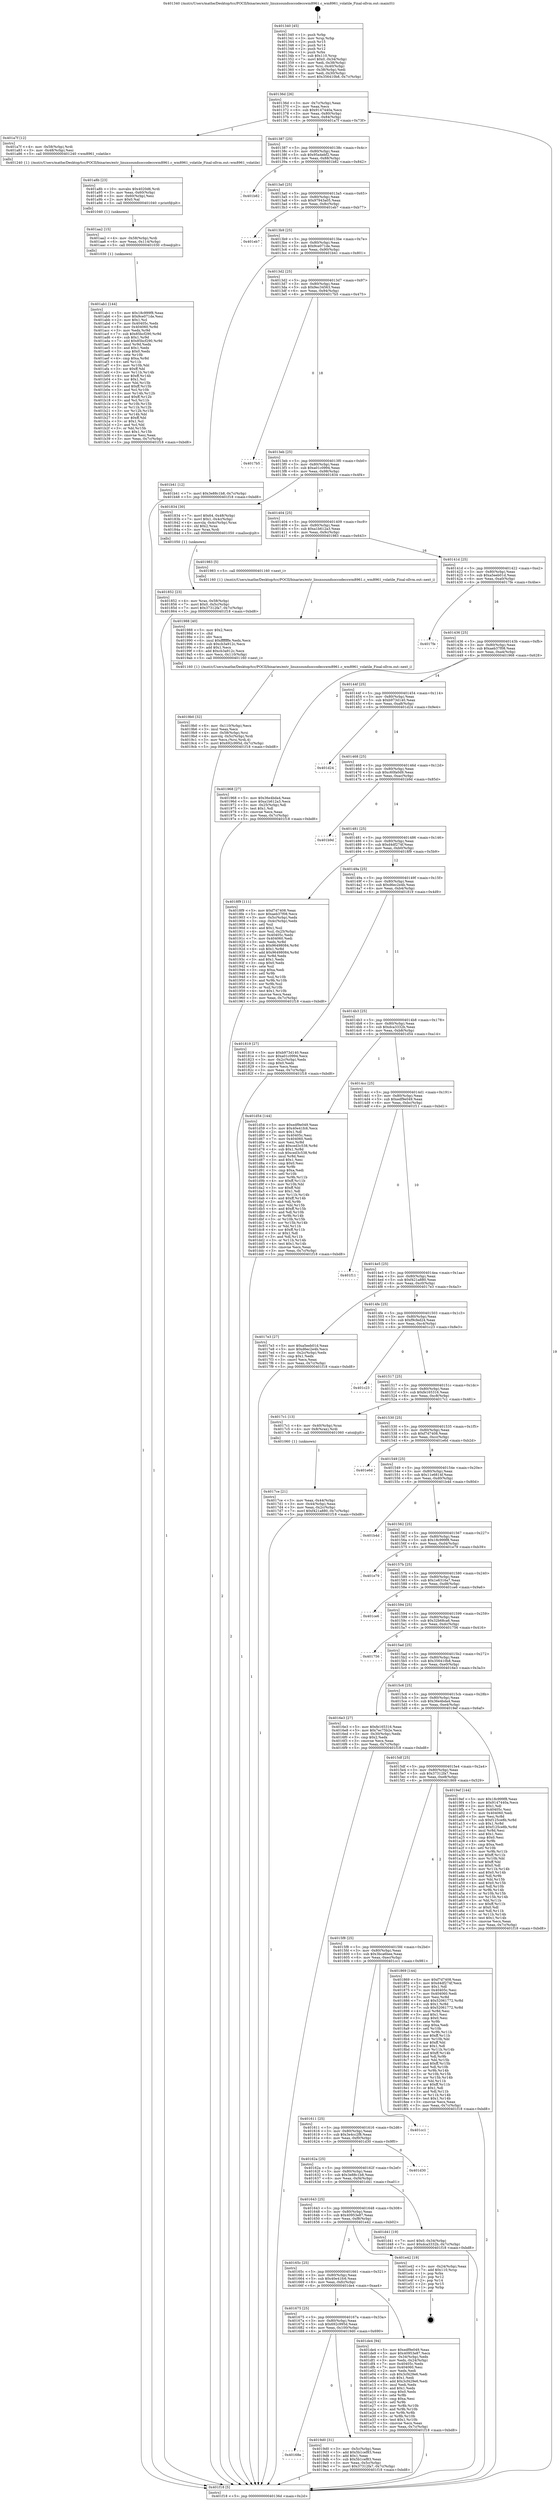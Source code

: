 digraph "0x401340" {
  label = "0x401340 (/mnt/c/Users/mathe/Desktop/tcc/POCII/binaries/extr_linuxsoundsoccodecswm8961.c_wm8961_volatile_Final-ollvm.out::main(0))"
  labelloc = "t"
  node[shape=record]

  Entry [label="",width=0.3,height=0.3,shape=circle,fillcolor=black,style=filled]
  "0x40136d" [label="{
     0x40136d [26]\l
     | [instrs]\l
     &nbsp;&nbsp;0x40136d \<+3\>: mov -0x7c(%rbp),%eax\l
     &nbsp;&nbsp;0x401370 \<+2\>: mov %eax,%ecx\l
     &nbsp;&nbsp;0x401372 \<+6\>: sub $0x9147440a,%ecx\l
     &nbsp;&nbsp;0x401378 \<+3\>: mov %eax,-0x80(%rbp)\l
     &nbsp;&nbsp;0x40137b \<+6\>: mov %ecx,-0x84(%rbp)\l
     &nbsp;&nbsp;0x401381 \<+6\>: je 0000000000401a7f \<main+0x73f\>\l
  }"]
  "0x401a7f" [label="{
     0x401a7f [12]\l
     | [instrs]\l
     &nbsp;&nbsp;0x401a7f \<+4\>: mov -0x58(%rbp),%rdi\l
     &nbsp;&nbsp;0x401a83 \<+3\>: mov -0x48(%rbp),%esi\l
     &nbsp;&nbsp;0x401a86 \<+5\>: call 0000000000401240 \<wm8961_volatile\>\l
     | [calls]\l
     &nbsp;&nbsp;0x401240 \{1\} (/mnt/c/Users/mathe/Desktop/tcc/POCII/binaries/extr_linuxsoundsoccodecswm8961.c_wm8961_volatile_Final-ollvm.out::wm8961_volatile)\l
  }"]
  "0x401387" [label="{
     0x401387 [25]\l
     | [instrs]\l
     &nbsp;&nbsp;0x401387 \<+5\>: jmp 000000000040138c \<main+0x4c\>\l
     &nbsp;&nbsp;0x40138c \<+3\>: mov -0x80(%rbp),%eax\l
     &nbsp;&nbsp;0x40138f \<+5\>: sub $0x95a4ebf2,%eax\l
     &nbsp;&nbsp;0x401394 \<+6\>: mov %eax,-0x88(%rbp)\l
     &nbsp;&nbsp;0x40139a \<+6\>: je 0000000000401b82 \<main+0x842\>\l
  }"]
  Exit [label="",width=0.3,height=0.3,shape=circle,fillcolor=black,style=filled,peripheries=2]
  "0x401b82" [label="{
     0x401b82\l
  }", style=dashed]
  "0x4013a0" [label="{
     0x4013a0 [25]\l
     | [instrs]\l
     &nbsp;&nbsp;0x4013a0 \<+5\>: jmp 00000000004013a5 \<main+0x65\>\l
     &nbsp;&nbsp;0x4013a5 \<+3\>: mov -0x80(%rbp),%eax\l
     &nbsp;&nbsp;0x4013a8 \<+5\>: sub $0x97943a05,%eax\l
     &nbsp;&nbsp;0x4013ad \<+6\>: mov %eax,-0x8c(%rbp)\l
     &nbsp;&nbsp;0x4013b3 \<+6\>: je 0000000000401eb7 \<main+0xb77\>\l
  }"]
  "0x401ab1" [label="{
     0x401ab1 [144]\l
     | [instrs]\l
     &nbsp;&nbsp;0x401ab1 \<+5\>: mov $0x18c999f8,%eax\l
     &nbsp;&nbsp;0x401ab6 \<+5\>: mov $0x9ce071de,%esi\l
     &nbsp;&nbsp;0x401abb \<+2\>: mov $0x1,%cl\l
     &nbsp;&nbsp;0x401abd \<+7\>: mov 0x40405c,%edx\l
     &nbsp;&nbsp;0x401ac4 \<+8\>: mov 0x404060,%r8d\l
     &nbsp;&nbsp;0x401acc \<+3\>: mov %edx,%r9d\l
     &nbsp;&nbsp;0x401acf \<+7\>: sub $0x85bcf290,%r9d\l
     &nbsp;&nbsp;0x401ad6 \<+4\>: sub $0x1,%r9d\l
     &nbsp;&nbsp;0x401ada \<+7\>: add $0x85bcf290,%r9d\l
     &nbsp;&nbsp;0x401ae1 \<+4\>: imul %r9d,%edx\l
     &nbsp;&nbsp;0x401ae5 \<+3\>: and $0x1,%edx\l
     &nbsp;&nbsp;0x401ae8 \<+3\>: cmp $0x0,%edx\l
     &nbsp;&nbsp;0x401aeb \<+4\>: sete %r10b\l
     &nbsp;&nbsp;0x401aef \<+4\>: cmp $0xa,%r8d\l
     &nbsp;&nbsp;0x401af3 \<+4\>: setl %r11b\l
     &nbsp;&nbsp;0x401af7 \<+3\>: mov %r10b,%bl\l
     &nbsp;&nbsp;0x401afa \<+3\>: xor $0xff,%bl\l
     &nbsp;&nbsp;0x401afd \<+3\>: mov %r11b,%r14b\l
     &nbsp;&nbsp;0x401b00 \<+4\>: xor $0xff,%r14b\l
     &nbsp;&nbsp;0x401b04 \<+3\>: xor $0x1,%cl\l
     &nbsp;&nbsp;0x401b07 \<+3\>: mov %bl,%r15b\l
     &nbsp;&nbsp;0x401b0a \<+4\>: and $0xff,%r15b\l
     &nbsp;&nbsp;0x401b0e \<+3\>: and %cl,%r10b\l
     &nbsp;&nbsp;0x401b11 \<+3\>: mov %r14b,%r12b\l
     &nbsp;&nbsp;0x401b14 \<+4\>: and $0xff,%r12b\l
     &nbsp;&nbsp;0x401b18 \<+3\>: and %cl,%r11b\l
     &nbsp;&nbsp;0x401b1b \<+3\>: or %r10b,%r15b\l
     &nbsp;&nbsp;0x401b1e \<+3\>: or %r11b,%r12b\l
     &nbsp;&nbsp;0x401b21 \<+3\>: xor %r12b,%r15b\l
     &nbsp;&nbsp;0x401b24 \<+3\>: or %r14b,%bl\l
     &nbsp;&nbsp;0x401b27 \<+3\>: xor $0xff,%bl\l
     &nbsp;&nbsp;0x401b2a \<+3\>: or $0x1,%cl\l
     &nbsp;&nbsp;0x401b2d \<+2\>: and %cl,%bl\l
     &nbsp;&nbsp;0x401b2f \<+3\>: or %bl,%r15b\l
     &nbsp;&nbsp;0x401b32 \<+4\>: test $0x1,%r15b\l
     &nbsp;&nbsp;0x401b36 \<+3\>: cmovne %esi,%eax\l
     &nbsp;&nbsp;0x401b39 \<+3\>: mov %eax,-0x7c(%rbp)\l
     &nbsp;&nbsp;0x401b3c \<+5\>: jmp 0000000000401f18 \<main+0xbd8\>\l
  }"]
  "0x401eb7" [label="{
     0x401eb7\l
  }", style=dashed]
  "0x4013b9" [label="{
     0x4013b9 [25]\l
     | [instrs]\l
     &nbsp;&nbsp;0x4013b9 \<+5\>: jmp 00000000004013be \<main+0x7e\>\l
     &nbsp;&nbsp;0x4013be \<+3\>: mov -0x80(%rbp),%eax\l
     &nbsp;&nbsp;0x4013c1 \<+5\>: sub $0x9ce071de,%eax\l
     &nbsp;&nbsp;0x4013c6 \<+6\>: mov %eax,-0x90(%rbp)\l
     &nbsp;&nbsp;0x4013cc \<+6\>: je 0000000000401b41 \<main+0x801\>\l
  }"]
  "0x401aa2" [label="{
     0x401aa2 [15]\l
     | [instrs]\l
     &nbsp;&nbsp;0x401aa2 \<+4\>: mov -0x58(%rbp),%rdi\l
     &nbsp;&nbsp;0x401aa6 \<+6\>: mov %eax,-0x114(%rbp)\l
     &nbsp;&nbsp;0x401aac \<+5\>: call 0000000000401030 \<free@plt\>\l
     | [calls]\l
     &nbsp;&nbsp;0x401030 \{1\} (unknown)\l
  }"]
  "0x401b41" [label="{
     0x401b41 [12]\l
     | [instrs]\l
     &nbsp;&nbsp;0x401b41 \<+7\>: movl $0x3e88c1b8,-0x7c(%rbp)\l
     &nbsp;&nbsp;0x401b48 \<+5\>: jmp 0000000000401f18 \<main+0xbd8\>\l
  }"]
  "0x4013d2" [label="{
     0x4013d2 [25]\l
     | [instrs]\l
     &nbsp;&nbsp;0x4013d2 \<+5\>: jmp 00000000004013d7 \<main+0x97\>\l
     &nbsp;&nbsp;0x4013d7 \<+3\>: mov -0x80(%rbp),%eax\l
     &nbsp;&nbsp;0x4013da \<+5\>: sub $0x9ec34563,%eax\l
     &nbsp;&nbsp;0x4013df \<+6\>: mov %eax,-0x94(%rbp)\l
     &nbsp;&nbsp;0x4013e5 \<+6\>: je 00000000004017b5 \<main+0x475\>\l
  }"]
  "0x401a8b" [label="{
     0x401a8b [23]\l
     | [instrs]\l
     &nbsp;&nbsp;0x401a8b \<+10\>: movabs $0x4020d6,%rdi\l
     &nbsp;&nbsp;0x401a95 \<+3\>: mov %eax,-0x60(%rbp)\l
     &nbsp;&nbsp;0x401a98 \<+3\>: mov -0x60(%rbp),%esi\l
     &nbsp;&nbsp;0x401a9b \<+2\>: mov $0x0,%al\l
     &nbsp;&nbsp;0x401a9d \<+5\>: call 0000000000401040 \<printf@plt\>\l
     | [calls]\l
     &nbsp;&nbsp;0x401040 \{1\} (unknown)\l
  }"]
  "0x4017b5" [label="{
     0x4017b5\l
  }", style=dashed]
  "0x4013eb" [label="{
     0x4013eb [25]\l
     | [instrs]\l
     &nbsp;&nbsp;0x4013eb \<+5\>: jmp 00000000004013f0 \<main+0xb0\>\l
     &nbsp;&nbsp;0x4013f0 \<+3\>: mov -0x80(%rbp),%eax\l
     &nbsp;&nbsp;0x4013f3 \<+5\>: sub $0xa01c0994,%eax\l
     &nbsp;&nbsp;0x4013f8 \<+6\>: mov %eax,-0x98(%rbp)\l
     &nbsp;&nbsp;0x4013fe \<+6\>: je 0000000000401834 \<main+0x4f4\>\l
  }"]
  "0x40168e" [label="{
     0x40168e\l
  }", style=dashed]
  "0x401834" [label="{
     0x401834 [30]\l
     | [instrs]\l
     &nbsp;&nbsp;0x401834 \<+7\>: movl $0x64,-0x48(%rbp)\l
     &nbsp;&nbsp;0x40183b \<+7\>: movl $0x1,-0x4c(%rbp)\l
     &nbsp;&nbsp;0x401842 \<+4\>: movslq -0x4c(%rbp),%rax\l
     &nbsp;&nbsp;0x401846 \<+4\>: shl $0x2,%rax\l
     &nbsp;&nbsp;0x40184a \<+3\>: mov %rax,%rdi\l
     &nbsp;&nbsp;0x40184d \<+5\>: call 0000000000401050 \<malloc@plt\>\l
     | [calls]\l
     &nbsp;&nbsp;0x401050 \{1\} (unknown)\l
  }"]
  "0x401404" [label="{
     0x401404 [25]\l
     | [instrs]\l
     &nbsp;&nbsp;0x401404 \<+5\>: jmp 0000000000401409 \<main+0xc9\>\l
     &nbsp;&nbsp;0x401409 \<+3\>: mov -0x80(%rbp),%eax\l
     &nbsp;&nbsp;0x40140c \<+5\>: sub $0xa1b612a3,%eax\l
     &nbsp;&nbsp;0x401411 \<+6\>: mov %eax,-0x9c(%rbp)\l
     &nbsp;&nbsp;0x401417 \<+6\>: je 0000000000401983 \<main+0x643\>\l
  }"]
  "0x4019d0" [label="{
     0x4019d0 [31]\l
     | [instrs]\l
     &nbsp;&nbsp;0x4019d0 \<+3\>: mov -0x5c(%rbp),%eax\l
     &nbsp;&nbsp;0x4019d3 \<+5\>: add $0x5b1cef83,%eax\l
     &nbsp;&nbsp;0x4019d8 \<+3\>: add $0x1,%eax\l
     &nbsp;&nbsp;0x4019db \<+5\>: sub $0x5b1cef83,%eax\l
     &nbsp;&nbsp;0x4019e0 \<+3\>: mov %eax,-0x5c(%rbp)\l
     &nbsp;&nbsp;0x4019e3 \<+7\>: movl $0x37312fa7,-0x7c(%rbp)\l
     &nbsp;&nbsp;0x4019ea \<+5\>: jmp 0000000000401f18 \<main+0xbd8\>\l
  }"]
  "0x401983" [label="{
     0x401983 [5]\l
     | [instrs]\l
     &nbsp;&nbsp;0x401983 \<+5\>: call 0000000000401160 \<next_i\>\l
     | [calls]\l
     &nbsp;&nbsp;0x401160 \{1\} (/mnt/c/Users/mathe/Desktop/tcc/POCII/binaries/extr_linuxsoundsoccodecswm8961.c_wm8961_volatile_Final-ollvm.out::next_i)\l
  }"]
  "0x40141d" [label="{
     0x40141d [25]\l
     | [instrs]\l
     &nbsp;&nbsp;0x40141d \<+5\>: jmp 0000000000401422 \<main+0xe2\>\l
     &nbsp;&nbsp;0x401422 \<+3\>: mov -0x80(%rbp),%eax\l
     &nbsp;&nbsp;0x401425 \<+5\>: sub $0xa5eeb01d,%eax\l
     &nbsp;&nbsp;0x40142a \<+6\>: mov %eax,-0xa0(%rbp)\l
     &nbsp;&nbsp;0x401430 \<+6\>: je 00000000004017fe \<main+0x4be\>\l
  }"]
  "0x401675" [label="{
     0x401675 [25]\l
     | [instrs]\l
     &nbsp;&nbsp;0x401675 \<+5\>: jmp 000000000040167a \<main+0x33a\>\l
     &nbsp;&nbsp;0x40167a \<+3\>: mov -0x80(%rbp),%eax\l
     &nbsp;&nbsp;0x40167d \<+5\>: sub $0x692c995d,%eax\l
     &nbsp;&nbsp;0x401682 \<+6\>: mov %eax,-0x100(%rbp)\l
     &nbsp;&nbsp;0x401688 \<+6\>: je 00000000004019d0 \<main+0x690\>\l
  }"]
  "0x4017fe" [label="{
     0x4017fe\l
  }", style=dashed]
  "0x401436" [label="{
     0x401436 [25]\l
     | [instrs]\l
     &nbsp;&nbsp;0x401436 \<+5\>: jmp 000000000040143b \<main+0xfb\>\l
     &nbsp;&nbsp;0x40143b \<+3\>: mov -0x80(%rbp),%eax\l
     &nbsp;&nbsp;0x40143e \<+5\>: sub $0xaeb37f08,%eax\l
     &nbsp;&nbsp;0x401443 \<+6\>: mov %eax,-0xa4(%rbp)\l
     &nbsp;&nbsp;0x401449 \<+6\>: je 0000000000401968 \<main+0x628\>\l
  }"]
  "0x401de4" [label="{
     0x401de4 [94]\l
     | [instrs]\l
     &nbsp;&nbsp;0x401de4 \<+5\>: mov $0xedf9e049,%eax\l
     &nbsp;&nbsp;0x401de9 \<+5\>: mov $0x40953e87,%ecx\l
     &nbsp;&nbsp;0x401dee \<+3\>: mov -0x34(%rbp),%edx\l
     &nbsp;&nbsp;0x401df1 \<+3\>: mov %edx,-0x24(%rbp)\l
     &nbsp;&nbsp;0x401df4 \<+7\>: mov 0x40405c,%edx\l
     &nbsp;&nbsp;0x401dfb \<+7\>: mov 0x404060,%esi\l
     &nbsp;&nbsp;0x401e02 \<+2\>: mov %edx,%edi\l
     &nbsp;&nbsp;0x401e04 \<+6\>: sub $0x3cf429e6,%edi\l
     &nbsp;&nbsp;0x401e0a \<+3\>: sub $0x1,%edi\l
     &nbsp;&nbsp;0x401e0d \<+6\>: add $0x3cf429e6,%edi\l
     &nbsp;&nbsp;0x401e13 \<+3\>: imul %edi,%edx\l
     &nbsp;&nbsp;0x401e16 \<+3\>: and $0x1,%edx\l
     &nbsp;&nbsp;0x401e19 \<+3\>: cmp $0x0,%edx\l
     &nbsp;&nbsp;0x401e1c \<+4\>: sete %r8b\l
     &nbsp;&nbsp;0x401e20 \<+3\>: cmp $0xa,%esi\l
     &nbsp;&nbsp;0x401e23 \<+4\>: setl %r9b\l
     &nbsp;&nbsp;0x401e27 \<+3\>: mov %r8b,%r10b\l
     &nbsp;&nbsp;0x401e2a \<+3\>: and %r9b,%r10b\l
     &nbsp;&nbsp;0x401e2d \<+3\>: xor %r9b,%r8b\l
     &nbsp;&nbsp;0x401e30 \<+3\>: or %r8b,%r10b\l
     &nbsp;&nbsp;0x401e33 \<+4\>: test $0x1,%r10b\l
     &nbsp;&nbsp;0x401e37 \<+3\>: cmovne %ecx,%eax\l
     &nbsp;&nbsp;0x401e3a \<+3\>: mov %eax,-0x7c(%rbp)\l
     &nbsp;&nbsp;0x401e3d \<+5\>: jmp 0000000000401f18 \<main+0xbd8\>\l
  }"]
  "0x401968" [label="{
     0x401968 [27]\l
     | [instrs]\l
     &nbsp;&nbsp;0x401968 \<+5\>: mov $0x36e4bda4,%eax\l
     &nbsp;&nbsp;0x40196d \<+5\>: mov $0xa1b612a3,%ecx\l
     &nbsp;&nbsp;0x401972 \<+3\>: mov -0x25(%rbp),%dl\l
     &nbsp;&nbsp;0x401975 \<+3\>: test $0x1,%dl\l
     &nbsp;&nbsp;0x401978 \<+3\>: cmovne %ecx,%eax\l
     &nbsp;&nbsp;0x40197b \<+3\>: mov %eax,-0x7c(%rbp)\l
     &nbsp;&nbsp;0x40197e \<+5\>: jmp 0000000000401f18 \<main+0xbd8\>\l
  }"]
  "0x40144f" [label="{
     0x40144f [25]\l
     | [instrs]\l
     &nbsp;&nbsp;0x40144f \<+5\>: jmp 0000000000401454 \<main+0x114\>\l
     &nbsp;&nbsp;0x401454 \<+3\>: mov -0x80(%rbp),%eax\l
     &nbsp;&nbsp;0x401457 \<+5\>: sub $0xb973d140,%eax\l
     &nbsp;&nbsp;0x40145c \<+6\>: mov %eax,-0xa8(%rbp)\l
     &nbsp;&nbsp;0x401462 \<+6\>: je 0000000000401d24 \<main+0x9e4\>\l
  }"]
  "0x40165c" [label="{
     0x40165c [25]\l
     | [instrs]\l
     &nbsp;&nbsp;0x40165c \<+5\>: jmp 0000000000401661 \<main+0x321\>\l
     &nbsp;&nbsp;0x401661 \<+3\>: mov -0x80(%rbp),%eax\l
     &nbsp;&nbsp;0x401664 \<+5\>: sub $0x40e41fc6,%eax\l
     &nbsp;&nbsp;0x401669 \<+6\>: mov %eax,-0xfc(%rbp)\l
     &nbsp;&nbsp;0x40166f \<+6\>: je 0000000000401de4 \<main+0xaa4\>\l
  }"]
  "0x401d24" [label="{
     0x401d24\l
  }", style=dashed]
  "0x401468" [label="{
     0x401468 [25]\l
     | [instrs]\l
     &nbsp;&nbsp;0x401468 \<+5\>: jmp 000000000040146d \<main+0x12d\>\l
     &nbsp;&nbsp;0x40146d \<+3\>: mov -0x80(%rbp),%eax\l
     &nbsp;&nbsp;0x401470 \<+5\>: sub $0xc60fa0d9,%eax\l
     &nbsp;&nbsp;0x401475 \<+6\>: mov %eax,-0xac(%rbp)\l
     &nbsp;&nbsp;0x40147b \<+6\>: je 0000000000401b9d \<main+0x85d\>\l
  }"]
  "0x401e42" [label="{
     0x401e42 [19]\l
     | [instrs]\l
     &nbsp;&nbsp;0x401e42 \<+3\>: mov -0x24(%rbp),%eax\l
     &nbsp;&nbsp;0x401e45 \<+7\>: add $0x110,%rsp\l
     &nbsp;&nbsp;0x401e4c \<+1\>: pop %rbx\l
     &nbsp;&nbsp;0x401e4d \<+2\>: pop %r12\l
     &nbsp;&nbsp;0x401e4f \<+2\>: pop %r14\l
     &nbsp;&nbsp;0x401e51 \<+2\>: pop %r15\l
     &nbsp;&nbsp;0x401e53 \<+1\>: pop %rbp\l
     &nbsp;&nbsp;0x401e54 \<+1\>: ret\l
  }"]
  "0x401b9d" [label="{
     0x401b9d\l
  }", style=dashed]
  "0x401481" [label="{
     0x401481 [25]\l
     | [instrs]\l
     &nbsp;&nbsp;0x401481 \<+5\>: jmp 0000000000401486 \<main+0x146\>\l
     &nbsp;&nbsp;0x401486 \<+3\>: mov -0x80(%rbp),%eax\l
     &nbsp;&nbsp;0x401489 \<+5\>: sub $0xd4df274f,%eax\l
     &nbsp;&nbsp;0x40148e \<+6\>: mov %eax,-0xb0(%rbp)\l
     &nbsp;&nbsp;0x401494 \<+6\>: je 00000000004018f9 \<main+0x5b9\>\l
  }"]
  "0x401643" [label="{
     0x401643 [25]\l
     | [instrs]\l
     &nbsp;&nbsp;0x401643 \<+5\>: jmp 0000000000401648 \<main+0x308\>\l
     &nbsp;&nbsp;0x401648 \<+3\>: mov -0x80(%rbp),%eax\l
     &nbsp;&nbsp;0x40164b \<+5\>: sub $0x40953e87,%eax\l
     &nbsp;&nbsp;0x401650 \<+6\>: mov %eax,-0xf8(%rbp)\l
     &nbsp;&nbsp;0x401656 \<+6\>: je 0000000000401e42 \<main+0xb02\>\l
  }"]
  "0x4018f9" [label="{
     0x4018f9 [111]\l
     | [instrs]\l
     &nbsp;&nbsp;0x4018f9 \<+5\>: mov $0xf7d7408,%eax\l
     &nbsp;&nbsp;0x4018fe \<+5\>: mov $0xaeb37f08,%ecx\l
     &nbsp;&nbsp;0x401903 \<+3\>: mov -0x5c(%rbp),%edx\l
     &nbsp;&nbsp;0x401906 \<+3\>: cmp -0x4c(%rbp),%edx\l
     &nbsp;&nbsp;0x401909 \<+4\>: setl %sil\l
     &nbsp;&nbsp;0x40190d \<+4\>: and $0x1,%sil\l
     &nbsp;&nbsp;0x401911 \<+4\>: mov %sil,-0x25(%rbp)\l
     &nbsp;&nbsp;0x401915 \<+7\>: mov 0x40405c,%edx\l
     &nbsp;&nbsp;0x40191c \<+7\>: mov 0x404060,%edi\l
     &nbsp;&nbsp;0x401923 \<+3\>: mov %edx,%r8d\l
     &nbsp;&nbsp;0x401926 \<+7\>: sub $0x96498084,%r8d\l
     &nbsp;&nbsp;0x40192d \<+4\>: sub $0x1,%r8d\l
     &nbsp;&nbsp;0x401931 \<+7\>: add $0x96498084,%r8d\l
     &nbsp;&nbsp;0x401938 \<+4\>: imul %r8d,%edx\l
     &nbsp;&nbsp;0x40193c \<+3\>: and $0x1,%edx\l
     &nbsp;&nbsp;0x40193f \<+3\>: cmp $0x0,%edx\l
     &nbsp;&nbsp;0x401942 \<+4\>: sete %sil\l
     &nbsp;&nbsp;0x401946 \<+3\>: cmp $0xa,%edi\l
     &nbsp;&nbsp;0x401949 \<+4\>: setl %r9b\l
     &nbsp;&nbsp;0x40194d \<+3\>: mov %sil,%r10b\l
     &nbsp;&nbsp;0x401950 \<+3\>: and %r9b,%r10b\l
     &nbsp;&nbsp;0x401953 \<+3\>: xor %r9b,%sil\l
     &nbsp;&nbsp;0x401956 \<+3\>: or %sil,%r10b\l
     &nbsp;&nbsp;0x401959 \<+4\>: test $0x1,%r10b\l
     &nbsp;&nbsp;0x40195d \<+3\>: cmovne %ecx,%eax\l
     &nbsp;&nbsp;0x401960 \<+3\>: mov %eax,-0x7c(%rbp)\l
     &nbsp;&nbsp;0x401963 \<+5\>: jmp 0000000000401f18 \<main+0xbd8\>\l
  }"]
  "0x40149a" [label="{
     0x40149a [25]\l
     | [instrs]\l
     &nbsp;&nbsp;0x40149a \<+5\>: jmp 000000000040149f \<main+0x15f\>\l
     &nbsp;&nbsp;0x40149f \<+3\>: mov -0x80(%rbp),%eax\l
     &nbsp;&nbsp;0x4014a2 \<+5\>: sub $0xd6ec2e4b,%eax\l
     &nbsp;&nbsp;0x4014a7 \<+6\>: mov %eax,-0xb4(%rbp)\l
     &nbsp;&nbsp;0x4014ad \<+6\>: je 0000000000401819 \<main+0x4d9\>\l
  }"]
  "0x401d41" [label="{
     0x401d41 [19]\l
     | [instrs]\l
     &nbsp;&nbsp;0x401d41 \<+7\>: movl $0x0,-0x34(%rbp)\l
     &nbsp;&nbsp;0x401d48 \<+7\>: movl $0xdca3332b,-0x7c(%rbp)\l
     &nbsp;&nbsp;0x401d4f \<+5\>: jmp 0000000000401f18 \<main+0xbd8\>\l
  }"]
  "0x401819" [label="{
     0x401819 [27]\l
     | [instrs]\l
     &nbsp;&nbsp;0x401819 \<+5\>: mov $0xb973d140,%eax\l
     &nbsp;&nbsp;0x40181e \<+5\>: mov $0xa01c0994,%ecx\l
     &nbsp;&nbsp;0x401823 \<+3\>: mov -0x2c(%rbp),%edx\l
     &nbsp;&nbsp;0x401826 \<+3\>: cmp $0x0,%edx\l
     &nbsp;&nbsp;0x401829 \<+3\>: cmove %ecx,%eax\l
     &nbsp;&nbsp;0x40182c \<+3\>: mov %eax,-0x7c(%rbp)\l
     &nbsp;&nbsp;0x40182f \<+5\>: jmp 0000000000401f18 \<main+0xbd8\>\l
  }"]
  "0x4014b3" [label="{
     0x4014b3 [25]\l
     | [instrs]\l
     &nbsp;&nbsp;0x4014b3 \<+5\>: jmp 00000000004014b8 \<main+0x178\>\l
     &nbsp;&nbsp;0x4014b8 \<+3\>: mov -0x80(%rbp),%eax\l
     &nbsp;&nbsp;0x4014bb \<+5\>: sub $0xdca3332b,%eax\l
     &nbsp;&nbsp;0x4014c0 \<+6\>: mov %eax,-0xb8(%rbp)\l
     &nbsp;&nbsp;0x4014c6 \<+6\>: je 0000000000401d54 \<main+0xa14\>\l
  }"]
  "0x40162a" [label="{
     0x40162a [25]\l
     | [instrs]\l
     &nbsp;&nbsp;0x40162a \<+5\>: jmp 000000000040162f \<main+0x2ef\>\l
     &nbsp;&nbsp;0x40162f \<+3\>: mov -0x80(%rbp),%eax\l
     &nbsp;&nbsp;0x401632 \<+5\>: sub $0x3e88c1b8,%eax\l
     &nbsp;&nbsp;0x401637 \<+6\>: mov %eax,-0xf4(%rbp)\l
     &nbsp;&nbsp;0x40163d \<+6\>: je 0000000000401d41 \<main+0xa01\>\l
  }"]
  "0x401d54" [label="{
     0x401d54 [144]\l
     | [instrs]\l
     &nbsp;&nbsp;0x401d54 \<+5\>: mov $0xedf9e049,%eax\l
     &nbsp;&nbsp;0x401d59 \<+5\>: mov $0x40e41fc6,%ecx\l
     &nbsp;&nbsp;0x401d5e \<+2\>: mov $0x1,%dl\l
     &nbsp;&nbsp;0x401d60 \<+7\>: mov 0x40405c,%esi\l
     &nbsp;&nbsp;0x401d67 \<+7\>: mov 0x404060,%edi\l
     &nbsp;&nbsp;0x401d6e \<+3\>: mov %esi,%r8d\l
     &nbsp;&nbsp;0x401d71 \<+7\>: add $0xced3c538,%r8d\l
     &nbsp;&nbsp;0x401d78 \<+4\>: sub $0x1,%r8d\l
     &nbsp;&nbsp;0x401d7c \<+7\>: sub $0xced3c538,%r8d\l
     &nbsp;&nbsp;0x401d83 \<+4\>: imul %r8d,%esi\l
     &nbsp;&nbsp;0x401d87 \<+3\>: and $0x1,%esi\l
     &nbsp;&nbsp;0x401d8a \<+3\>: cmp $0x0,%esi\l
     &nbsp;&nbsp;0x401d8d \<+4\>: sete %r9b\l
     &nbsp;&nbsp;0x401d91 \<+3\>: cmp $0xa,%edi\l
     &nbsp;&nbsp;0x401d94 \<+4\>: setl %r10b\l
     &nbsp;&nbsp;0x401d98 \<+3\>: mov %r9b,%r11b\l
     &nbsp;&nbsp;0x401d9b \<+4\>: xor $0xff,%r11b\l
     &nbsp;&nbsp;0x401d9f \<+3\>: mov %r10b,%bl\l
     &nbsp;&nbsp;0x401da2 \<+3\>: xor $0xff,%bl\l
     &nbsp;&nbsp;0x401da5 \<+3\>: xor $0x1,%dl\l
     &nbsp;&nbsp;0x401da8 \<+3\>: mov %r11b,%r14b\l
     &nbsp;&nbsp;0x401dab \<+4\>: and $0xff,%r14b\l
     &nbsp;&nbsp;0x401daf \<+3\>: and %dl,%r9b\l
     &nbsp;&nbsp;0x401db2 \<+3\>: mov %bl,%r15b\l
     &nbsp;&nbsp;0x401db5 \<+4\>: and $0xff,%r15b\l
     &nbsp;&nbsp;0x401db9 \<+3\>: and %dl,%r10b\l
     &nbsp;&nbsp;0x401dbc \<+3\>: or %r9b,%r14b\l
     &nbsp;&nbsp;0x401dbf \<+3\>: or %r10b,%r15b\l
     &nbsp;&nbsp;0x401dc2 \<+3\>: xor %r15b,%r14b\l
     &nbsp;&nbsp;0x401dc5 \<+3\>: or %bl,%r11b\l
     &nbsp;&nbsp;0x401dc8 \<+4\>: xor $0xff,%r11b\l
     &nbsp;&nbsp;0x401dcc \<+3\>: or $0x1,%dl\l
     &nbsp;&nbsp;0x401dcf \<+3\>: and %dl,%r11b\l
     &nbsp;&nbsp;0x401dd2 \<+3\>: or %r11b,%r14b\l
     &nbsp;&nbsp;0x401dd5 \<+4\>: test $0x1,%r14b\l
     &nbsp;&nbsp;0x401dd9 \<+3\>: cmovne %ecx,%eax\l
     &nbsp;&nbsp;0x401ddc \<+3\>: mov %eax,-0x7c(%rbp)\l
     &nbsp;&nbsp;0x401ddf \<+5\>: jmp 0000000000401f18 \<main+0xbd8\>\l
  }"]
  "0x4014cc" [label="{
     0x4014cc [25]\l
     | [instrs]\l
     &nbsp;&nbsp;0x4014cc \<+5\>: jmp 00000000004014d1 \<main+0x191\>\l
     &nbsp;&nbsp;0x4014d1 \<+3\>: mov -0x80(%rbp),%eax\l
     &nbsp;&nbsp;0x4014d4 \<+5\>: sub $0xedf9e049,%eax\l
     &nbsp;&nbsp;0x4014d9 \<+6\>: mov %eax,-0xbc(%rbp)\l
     &nbsp;&nbsp;0x4014df \<+6\>: je 0000000000401f11 \<main+0xbd1\>\l
  }"]
  "0x401d30" [label="{
     0x401d30\l
  }", style=dashed]
  "0x401f11" [label="{
     0x401f11\l
  }", style=dashed]
  "0x4014e5" [label="{
     0x4014e5 [25]\l
     | [instrs]\l
     &nbsp;&nbsp;0x4014e5 \<+5\>: jmp 00000000004014ea \<main+0x1aa\>\l
     &nbsp;&nbsp;0x4014ea \<+3\>: mov -0x80(%rbp),%eax\l
     &nbsp;&nbsp;0x4014ed \<+5\>: sub $0xf421a880,%eax\l
     &nbsp;&nbsp;0x4014f2 \<+6\>: mov %eax,-0xc0(%rbp)\l
     &nbsp;&nbsp;0x4014f8 \<+6\>: je 00000000004017e3 \<main+0x4a3\>\l
  }"]
  "0x401611" [label="{
     0x401611 [25]\l
     | [instrs]\l
     &nbsp;&nbsp;0x401611 \<+5\>: jmp 0000000000401616 \<main+0x2d6\>\l
     &nbsp;&nbsp;0x401616 \<+3\>: mov -0x80(%rbp),%eax\l
     &nbsp;&nbsp;0x401619 \<+5\>: sub $0x3e4cc2f8,%eax\l
     &nbsp;&nbsp;0x40161e \<+6\>: mov %eax,-0xf0(%rbp)\l
     &nbsp;&nbsp;0x401624 \<+6\>: je 0000000000401d30 \<main+0x9f0\>\l
  }"]
  "0x4017e3" [label="{
     0x4017e3 [27]\l
     | [instrs]\l
     &nbsp;&nbsp;0x4017e3 \<+5\>: mov $0xa5eeb01d,%eax\l
     &nbsp;&nbsp;0x4017e8 \<+5\>: mov $0xd6ec2e4b,%ecx\l
     &nbsp;&nbsp;0x4017ed \<+3\>: mov -0x2c(%rbp),%edx\l
     &nbsp;&nbsp;0x4017f0 \<+3\>: cmp $0x1,%edx\l
     &nbsp;&nbsp;0x4017f3 \<+3\>: cmovl %ecx,%eax\l
     &nbsp;&nbsp;0x4017f6 \<+3\>: mov %eax,-0x7c(%rbp)\l
     &nbsp;&nbsp;0x4017f9 \<+5\>: jmp 0000000000401f18 \<main+0xbd8\>\l
  }"]
  "0x4014fe" [label="{
     0x4014fe [25]\l
     | [instrs]\l
     &nbsp;&nbsp;0x4014fe \<+5\>: jmp 0000000000401503 \<main+0x1c3\>\l
     &nbsp;&nbsp;0x401503 \<+3\>: mov -0x80(%rbp),%eax\l
     &nbsp;&nbsp;0x401506 \<+5\>: sub $0xf9cfed24,%eax\l
     &nbsp;&nbsp;0x40150b \<+6\>: mov %eax,-0xc4(%rbp)\l
     &nbsp;&nbsp;0x401511 \<+6\>: je 0000000000401c23 \<main+0x8e3\>\l
  }"]
  "0x401cc1" [label="{
     0x401cc1\l
  }", style=dashed]
  "0x401c23" [label="{
     0x401c23\l
  }", style=dashed]
  "0x401517" [label="{
     0x401517 [25]\l
     | [instrs]\l
     &nbsp;&nbsp;0x401517 \<+5\>: jmp 000000000040151c \<main+0x1dc\>\l
     &nbsp;&nbsp;0x40151c \<+3\>: mov -0x80(%rbp),%eax\l
     &nbsp;&nbsp;0x40151f \<+5\>: sub $0xfe165316,%eax\l
     &nbsp;&nbsp;0x401524 \<+6\>: mov %eax,-0xc8(%rbp)\l
     &nbsp;&nbsp;0x40152a \<+6\>: je 00000000004017c1 \<main+0x481\>\l
  }"]
  "0x4019b0" [label="{
     0x4019b0 [32]\l
     | [instrs]\l
     &nbsp;&nbsp;0x4019b0 \<+6\>: mov -0x110(%rbp),%ecx\l
     &nbsp;&nbsp;0x4019b6 \<+3\>: imul %eax,%ecx\l
     &nbsp;&nbsp;0x4019b9 \<+4\>: mov -0x58(%rbp),%rsi\l
     &nbsp;&nbsp;0x4019bd \<+4\>: movslq -0x5c(%rbp),%rdi\l
     &nbsp;&nbsp;0x4019c1 \<+3\>: mov %ecx,(%rsi,%rdi,4)\l
     &nbsp;&nbsp;0x4019c4 \<+7\>: movl $0x692c995d,-0x7c(%rbp)\l
     &nbsp;&nbsp;0x4019cb \<+5\>: jmp 0000000000401f18 \<main+0xbd8\>\l
  }"]
  "0x4017c1" [label="{
     0x4017c1 [13]\l
     | [instrs]\l
     &nbsp;&nbsp;0x4017c1 \<+4\>: mov -0x40(%rbp),%rax\l
     &nbsp;&nbsp;0x4017c5 \<+4\>: mov 0x8(%rax),%rdi\l
     &nbsp;&nbsp;0x4017c9 \<+5\>: call 0000000000401060 \<atoi@plt\>\l
     | [calls]\l
     &nbsp;&nbsp;0x401060 \{1\} (unknown)\l
  }"]
  "0x401530" [label="{
     0x401530 [25]\l
     | [instrs]\l
     &nbsp;&nbsp;0x401530 \<+5\>: jmp 0000000000401535 \<main+0x1f5\>\l
     &nbsp;&nbsp;0x401535 \<+3\>: mov -0x80(%rbp),%eax\l
     &nbsp;&nbsp;0x401538 \<+5\>: sub $0xf7d7408,%eax\l
     &nbsp;&nbsp;0x40153d \<+6\>: mov %eax,-0xcc(%rbp)\l
     &nbsp;&nbsp;0x401543 \<+6\>: je 0000000000401e6d \<main+0xb2d\>\l
  }"]
  "0x401988" [label="{
     0x401988 [40]\l
     | [instrs]\l
     &nbsp;&nbsp;0x401988 \<+5\>: mov $0x2,%ecx\l
     &nbsp;&nbsp;0x40198d \<+1\>: cltd\l
     &nbsp;&nbsp;0x40198e \<+2\>: idiv %ecx\l
     &nbsp;&nbsp;0x401990 \<+6\>: imul $0xfffffffe,%edx,%ecx\l
     &nbsp;&nbsp;0x401996 \<+6\>: sub $0xcb3a912c,%ecx\l
     &nbsp;&nbsp;0x40199c \<+3\>: add $0x1,%ecx\l
     &nbsp;&nbsp;0x40199f \<+6\>: add $0xcb3a912c,%ecx\l
     &nbsp;&nbsp;0x4019a5 \<+6\>: mov %ecx,-0x110(%rbp)\l
     &nbsp;&nbsp;0x4019ab \<+5\>: call 0000000000401160 \<next_i\>\l
     | [calls]\l
     &nbsp;&nbsp;0x401160 \{1\} (/mnt/c/Users/mathe/Desktop/tcc/POCII/binaries/extr_linuxsoundsoccodecswm8961.c_wm8961_volatile_Final-ollvm.out::next_i)\l
  }"]
  "0x401e6d" [label="{
     0x401e6d\l
  }", style=dashed]
  "0x401549" [label="{
     0x401549 [25]\l
     | [instrs]\l
     &nbsp;&nbsp;0x401549 \<+5\>: jmp 000000000040154e \<main+0x20e\>\l
     &nbsp;&nbsp;0x40154e \<+3\>: mov -0x80(%rbp),%eax\l
     &nbsp;&nbsp;0x401551 \<+5\>: sub $0x11e6814f,%eax\l
     &nbsp;&nbsp;0x401556 \<+6\>: mov %eax,-0xd0(%rbp)\l
     &nbsp;&nbsp;0x40155c \<+6\>: je 0000000000401b4d \<main+0x80d\>\l
  }"]
  "0x4015f8" [label="{
     0x4015f8 [25]\l
     | [instrs]\l
     &nbsp;&nbsp;0x4015f8 \<+5\>: jmp 00000000004015fd \<main+0x2bd\>\l
     &nbsp;&nbsp;0x4015fd \<+3\>: mov -0x80(%rbp),%eax\l
     &nbsp;&nbsp;0x401600 \<+5\>: sub $0x3bca6bee,%eax\l
     &nbsp;&nbsp;0x401605 \<+6\>: mov %eax,-0xec(%rbp)\l
     &nbsp;&nbsp;0x40160b \<+6\>: je 0000000000401cc1 \<main+0x981\>\l
  }"]
  "0x401b4d" [label="{
     0x401b4d\l
  }", style=dashed]
  "0x401562" [label="{
     0x401562 [25]\l
     | [instrs]\l
     &nbsp;&nbsp;0x401562 \<+5\>: jmp 0000000000401567 \<main+0x227\>\l
     &nbsp;&nbsp;0x401567 \<+3\>: mov -0x80(%rbp),%eax\l
     &nbsp;&nbsp;0x40156a \<+5\>: sub $0x18c999f8,%eax\l
     &nbsp;&nbsp;0x40156f \<+6\>: mov %eax,-0xd4(%rbp)\l
     &nbsp;&nbsp;0x401575 \<+6\>: je 0000000000401e79 \<main+0xb39\>\l
  }"]
  "0x401869" [label="{
     0x401869 [144]\l
     | [instrs]\l
     &nbsp;&nbsp;0x401869 \<+5\>: mov $0xf7d7408,%eax\l
     &nbsp;&nbsp;0x40186e \<+5\>: mov $0xd4df274f,%ecx\l
     &nbsp;&nbsp;0x401873 \<+2\>: mov $0x1,%dl\l
     &nbsp;&nbsp;0x401875 \<+7\>: mov 0x40405c,%esi\l
     &nbsp;&nbsp;0x40187c \<+7\>: mov 0x404060,%edi\l
     &nbsp;&nbsp;0x401883 \<+3\>: mov %esi,%r8d\l
     &nbsp;&nbsp;0x401886 \<+7\>: add $0x52061772,%r8d\l
     &nbsp;&nbsp;0x40188d \<+4\>: sub $0x1,%r8d\l
     &nbsp;&nbsp;0x401891 \<+7\>: sub $0x52061772,%r8d\l
     &nbsp;&nbsp;0x401898 \<+4\>: imul %r8d,%esi\l
     &nbsp;&nbsp;0x40189c \<+3\>: and $0x1,%esi\l
     &nbsp;&nbsp;0x40189f \<+3\>: cmp $0x0,%esi\l
     &nbsp;&nbsp;0x4018a2 \<+4\>: sete %r9b\l
     &nbsp;&nbsp;0x4018a6 \<+3\>: cmp $0xa,%edi\l
     &nbsp;&nbsp;0x4018a9 \<+4\>: setl %r10b\l
     &nbsp;&nbsp;0x4018ad \<+3\>: mov %r9b,%r11b\l
     &nbsp;&nbsp;0x4018b0 \<+4\>: xor $0xff,%r11b\l
     &nbsp;&nbsp;0x4018b4 \<+3\>: mov %r10b,%bl\l
     &nbsp;&nbsp;0x4018b7 \<+3\>: xor $0xff,%bl\l
     &nbsp;&nbsp;0x4018ba \<+3\>: xor $0x1,%dl\l
     &nbsp;&nbsp;0x4018bd \<+3\>: mov %r11b,%r14b\l
     &nbsp;&nbsp;0x4018c0 \<+4\>: and $0xff,%r14b\l
     &nbsp;&nbsp;0x4018c4 \<+3\>: and %dl,%r9b\l
     &nbsp;&nbsp;0x4018c7 \<+3\>: mov %bl,%r15b\l
     &nbsp;&nbsp;0x4018ca \<+4\>: and $0xff,%r15b\l
     &nbsp;&nbsp;0x4018ce \<+3\>: and %dl,%r10b\l
     &nbsp;&nbsp;0x4018d1 \<+3\>: or %r9b,%r14b\l
     &nbsp;&nbsp;0x4018d4 \<+3\>: or %r10b,%r15b\l
     &nbsp;&nbsp;0x4018d7 \<+3\>: xor %r15b,%r14b\l
     &nbsp;&nbsp;0x4018da \<+3\>: or %bl,%r11b\l
     &nbsp;&nbsp;0x4018dd \<+4\>: xor $0xff,%r11b\l
     &nbsp;&nbsp;0x4018e1 \<+3\>: or $0x1,%dl\l
     &nbsp;&nbsp;0x4018e4 \<+3\>: and %dl,%r11b\l
     &nbsp;&nbsp;0x4018e7 \<+3\>: or %r11b,%r14b\l
     &nbsp;&nbsp;0x4018ea \<+4\>: test $0x1,%r14b\l
     &nbsp;&nbsp;0x4018ee \<+3\>: cmovne %ecx,%eax\l
     &nbsp;&nbsp;0x4018f1 \<+3\>: mov %eax,-0x7c(%rbp)\l
     &nbsp;&nbsp;0x4018f4 \<+5\>: jmp 0000000000401f18 \<main+0xbd8\>\l
  }"]
  "0x401e79" [label="{
     0x401e79\l
  }", style=dashed]
  "0x40157b" [label="{
     0x40157b [25]\l
     | [instrs]\l
     &nbsp;&nbsp;0x40157b \<+5\>: jmp 0000000000401580 \<main+0x240\>\l
     &nbsp;&nbsp;0x401580 \<+3\>: mov -0x80(%rbp),%eax\l
     &nbsp;&nbsp;0x401583 \<+5\>: sub $0x1e6316a7,%eax\l
     &nbsp;&nbsp;0x401588 \<+6\>: mov %eax,-0xd8(%rbp)\l
     &nbsp;&nbsp;0x40158e \<+6\>: je 0000000000401ce6 \<main+0x9a6\>\l
  }"]
  "0x4015df" [label="{
     0x4015df [25]\l
     | [instrs]\l
     &nbsp;&nbsp;0x4015df \<+5\>: jmp 00000000004015e4 \<main+0x2a4\>\l
     &nbsp;&nbsp;0x4015e4 \<+3\>: mov -0x80(%rbp),%eax\l
     &nbsp;&nbsp;0x4015e7 \<+5\>: sub $0x37312fa7,%eax\l
     &nbsp;&nbsp;0x4015ec \<+6\>: mov %eax,-0xe8(%rbp)\l
     &nbsp;&nbsp;0x4015f2 \<+6\>: je 0000000000401869 \<main+0x529\>\l
  }"]
  "0x401ce6" [label="{
     0x401ce6\l
  }", style=dashed]
  "0x401594" [label="{
     0x401594 [25]\l
     | [instrs]\l
     &nbsp;&nbsp;0x401594 \<+5\>: jmp 0000000000401599 \<main+0x259\>\l
     &nbsp;&nbsp;0x401599 \<+3\>: mov -0x80(%rbp),%eax\l
     &nbsp;&nbsp;0x40159c \<+5\>: sub $0x32b68ca6,%eax\l
     &nbsp;&nbsp;0x4015a1 \<+6\>: mov %eax,-0xdc(%rbp)\l
     &nbsp;&nbsp;0x4015a7 \<+6\>: je 0000000000401756 \<main+0x416\>\l
  }"]
  "0x4019ef" [label="{
     0x4019ef [144]\l
     | [instrs]\l
     &nbsp;&nbsp;0x4019ef \<+5\>: mov $0x18c999f8,%eax\l
     &nbsp;&nbsp;0x4019f4 \<+5\>: mov $0x9147440a,%ecx\l
     &nbsp;&nbsp;0x4019f9 \<+2\>: mov $0x1,%dl\l
     &nbsp;&nbsp;0x4019fb \<+7\>: mov 0x40405c,%esi\l
     &nbsp;&nbsp;0x401a02 \<+7\>: mov 0x404060,%edi\l
     &nbsp;&nbsp;0x401a09 \<+3\>: mov %esi,%r8d\l
     &nbsp;&nbsp;0x401a0c \<+7\>: sub $0xf125ce8b,%r8d\l
     &nbsp;&nbsp;0x401a13 \<+4\>: sub $0x1,%r8d\l
     &nbsp;&nbsp;0x401a17 \<+7\>: add $0xf125ce8b,%r8d\l
     &nbsp;&nbsp;0x401a1e \<+4\>: imul %r8d,%esi\l
     &nbsp;&nbsp;0x401a22 \<+3\>: and $0x1,%esi\l
     &nbsp;&nbsp;0x401a25 \<+3\>: cmp $0x0,%esi\l
     &nbsp;&nbsp;0x401a28 \<+4\>: sete %r9b\l
     &nbsp;&nbsp;0x401a2c \<+3\>: cmp $0xa,%edi\l
     &nbsp;&nbsp;0x401a2f \<+4\>: setl %r10b\l
     &nbsp;&nbsp;0x401a33 \<+3\>: mov %r9b,%r11b\l
     &nbsp;&nbsp;0x401a36 \<+4\>: xor $0xff,%r11b\l
     &nbsp;&nbsp;0x401a3a \<+3\>: mov %r10b,%bl\l
     &nbsp;&nbsp;0x401a3d \<+3\>: xor $0xff,%bl\l
     &nbsp;&nbsp;0x401a40 \<+3\>: xor $0x0,%dl\l
     &nbsp;&nbsp;0x401a43 \<+3\>: mov %r11b,%r14b\l
     &nbsp;&nbsp;0x401a46 \<+4\>: and $0x0,%r14b\l
     &nbsp;&nbsp;0x401a4a \<+3\>: and %dl,%r9b\l
     &nbsp;&nbsp;0x401a4d \<+3\>: mov %bl,%r15b\l
     &nbsp;&nbsp;0x401a50 \<+4\>: and $0x0,%r15b\l
     &nbsp;&nbsp;0x401a54 \<+3\>: and %dl,%r10b\l
     &nbsp;&nbsp;0x401a57 \<+3\>: or %r9b,%r14b\l
     &nbsp;&nbsp;0x401a5a \<+3\>: or %r10b,%r15b\l
     &nbsp;&nbsp;0x401a5d \<+3\>: xor %r15b,%r14b\l
     &nbsp;&nbsp;0x401a60 \<+3\>: or %bl,%r11b\l
     &nbsp;&nbsp;0x401a63 \<+4\>: xor $0xff,%r11b\l
     &nbsp;&nbsp;0x401a67 \<+3\>: or $0x0,%dl\l
     &nbsp;&nbsp;0x401a6a \<+3\>: and %dl,%r11b\l
     &nbsp;&nbsp;0x401a6d \<+3\>: or %r11b,%r14b\l
     &nbsp;&nbsp;0x401a70 \<+4\>: test $0x1,%r14b\l
     &nbsp;&nbsp;0x401a74 \<+3\>: cmovne %ecx,%eax\l
     &nbsp;&nbsp;0x401a77 \<+3\>: mov %eax,-0x7c(%rbp)\l
     &nbsp;&nbsp;0x401a7a \<+5\>: jmp 0000000000401f18 \<main+0xbd8\>\l
  }"]
  "0x401756" [label="{
     0x401756\l
  }", style=dashed]
  "0x4015ad" [label="{
     0x4015ad [25]\l
     | [instrs]\l
     &nbsp;&nbsp;0x4015ad \<+5\>: jmp 00000000004015b2 \<main+0x272\>\l
     &nbsp;&nbsp;0x4015b2 \<+3\>: mov -0x80(%rbp),%eax\l
     &nbsp;&nbsp;0x4015b5 \<+5\>: sub $0x356410b8,%eax\l
     &nbsp;&nbsp;0x4015ba \<+6\>: mov %eax,-0xe0(%rbp)\l
     &nbsp;&nbsp;0x4015c0 \<+6\>: je 00000000004016e3 \<main+0x3a3\>\l
  }"]
  "0x401852" [label="{
     0x401852 [23]\l
     | [instrs]\l
     &nbsp;&nbsp;0x401852 \<+4\>: mov %rax,-0x58(%rbp)\l
     &nbsp;&nbsp;0x401856 \<+7\>: movl $0x0,-0x5c(%rbp)\l
     &nbsp;&nbsp;0x40185d \<+7\>: movl $0x37312fa7,-0x7c(%rbp)\l
     &nbsp;&nbsp;0x401864 \<+5\>: jmp 0000000000401f18 \<main+0xbd8\>\l
  }"]
  "0x4016e3" [label="{
     0x4016e3 [27]\l
     | [instrs]\l
     &nbsp;&nbsp;0x4016e3 \<+5\>: mov $0xfe165316,%eax\l
     &nbsp;&nbsp;0x4016e8 \<+5\>: mov $0x7ec75b2e,%ecx\l
     &nbsp;&nbsp;0x4016ed \<+3\>: mov -0x30(%rbp),%edx\l
     &nbsp;&nbsp;0x4016f0 \<+3\>: cmp $0x2,%edx\l
     &nbsp;&nbsp;0x4016f3 \<+3\>: cmovne %ecx,%eax\l
     &nbsp;&nbsp;0x4016f6 \<+3\>: mov %eax,-0x7c(%rbp)\l
     &nbsp;&nbsp;0x4016f9 \<+5\>: jmp 0000000000401f18 \<main+0xbd8\>\l
  }"]
  "0x4015c6" [label="{
     0x4015c6 [25]\l
     | [instrs]\l
     &nbsp;&nbsp;0x4015c6 \<+5\>: jmp 00000000004015cb \<main+0x28b\>\l
     &nbsp;&nbsp;0x4015cb \<+3\>: mov -0x80(%rbp),%eax\l
     &nbsp;&nbsp;0x4015ce \<+5\>: sub $0x36e4bda4,%eax\l
     &nbsp;&nbsp;0x4015d3 \<+6\>: mov %eax,-0xe4(%rbp)\l
     &nbsp;&nbsp;0x4015d9 \<+6\>: je 00000000004019ef \<main+0x6af\>\l
  }"]
  "0x401f18" [label="{
     0x401f18 [5]\l
     | [instrs]\l
     &nbsp;&nbsp;0x401f18 \<+5\>: jmp 000000000040136d \<main+0x2d\>\l
  }"]
  "0x401340" [label="{
     0x401340 [45]\l
     | [instrs]\l
     &nbsp;&nbsp;0x401340 \<+1\>: push %rbp\l
     &nbsp;&nbsp;0x401341 \<+3\>: mov %rsp,%rbp\l
     &nbsp;&nbsp;0x401344 \<+2\>: push %r15\l
     &nbsp;&nbsp;0x401346 \<+2\>: push %r14\l
     &nbsp;&nbsp;0x401348 \<+2\>: push %r12\l
     &nbsp;&nbsp;0x40134a \<+1\>: push %rbx\l
     &nbsp;&nbsp;0x40134b \<+7\>: sub $0x110,%rsp\l
     &nbsp;&nbsp;0x401352 \<+7\>: movl $0x0,-0x34(%rbp)\l
     &nbsp;&nbsp;0x401359 \<+3\>: mov %edi,-0x38(%rbp)\l
     &nbsp;&nbsp;0x40135c \<+4\>: mov %rsi,-0x40(%rbp)\l
     &nbsp;&nbsp;0x401360 \<+3\>: mov -0x38(%rbp),%edi\l
     &nbsp;&nbsp;0x401363 \<+3\>: mov %edi,-0x30(%rbp)\l
     &nbsp;&nbsp;0x401366 \<+7\>: movl $0x356410b8,-0x7c(%rbp)\l
  }"]
  "0x4017ce" [label="{
     0x4017ce [21]\l
     | [instrs]\l
     &nbsp;&nbsp;0x4017ce \<+3\>: mov %eax,-0x44(%rbp)\l
     &nbsp;&nbsp;0x4017d1 \<+3\>: mov -0x44(%rbp),%eax\l
     &nbsp;&nbsp;0x4017d4 \<+3\>: mov %eax,-0x2c(%rbp)\l
     &nbsp;&nbsp;0x4017d7 \<+7\>: movl $0xf421a880,-0x7c(%rbp)\l
     &nbsp;&nbsp;0x4017de \<+5\>: jmp 0000000000401f18 \<main+0xbd8\>\l
  }"]
  Entry -> "0x401340" [label=" 1"]
  "0x40136d" -> "0x401a7f" [label=" 1"]
  "0x40136d" -> "0x401387" [label=" 19"]
  "0x401e42" -> Exit [label=" 1"]
  "0x401387" -> "0x401b82" [label=" 0"]
  "0x401387" -> "0x4013a0" [label=" 19"]
  "0x401de4" -> "0x401f18" [label=" 1"]
  "0x4013a0" -> "0x401eb7" [label=" 0"]
  "0x4013a0" -> "0x4013b9" [label=" 19"]
  "0x401d54" -> "0x401f18" [label=" 1"]
  "0x4013b9" -> "0x401b41" [label=" 1"]
  "0x4013b9" -> "0x4013d2" [label=" 18"]
  "0x401d41" -> "0x401f18" [label=" 1"]
  "0x4013d2" -> "0x4017b5" [label=" 0"]
  "0x4013d2" -> "0x4013eb" [label=" 18"]
  "0x401b41" -> "0x401f18" [label=" 1"]
  "0x4013eb" -> "0x401834" [label=" 1"]
  "0x4013eb" -> "0x401404" [label=" 17"]
  "0x401ab1" -> "0x401f18" [label=" 1"]
  "0x401404" -> "0x401983" [label=" 1"]
  "0x401404" -> "0x40141d" [label=" 16"]
  "0x401aa2" -> "0x401ab1" [label=" 1"]
  "0x40141d" -> "0x4017fe" [label=" 0"]
  "0x40141d" -> "0x401436" [label=" 16"]
  "0x401a7f" -> "0x401a8b" [label=" 1"]
  "0x401436" -> "0x401968" [label=" 2"]
  "0x401436" -> "0x40144f" [label=" 14"]
  "0x4019ef" -> "0x401f18" [label=" 1"]
  "0x40144f" -> "0x401d24" [label=" 0"]
  "0x40144f" -> "0x401468" [label=" 14"]
  "0x401675" -> "0x40168e" [label=" 0"]
  "0x401468" -> "0x401b9d" [label=" 0"]
  "0x401468" -> "0x401481" [label=" 14"]
  "0x401675" -> "0x4019d0" [label=" 1"]
  "0x401481" -> "0x4018f9" [label=" 2"]
  "0x401481" -> "0x40149a" [label=" 12"]
  "0x40165c" -> "0x401675" [label=" 1"]
  "0x40149a" -> "0x401819" [label=" 1"]
  "0x40149a" -> "0x4014b3" [label=" 11"]
  "0x40165c" -> "0x401de4" [label=" 1"]
  "0x4014b3" -> "0x401d54" [label=" 1"]
  "0x4014b3" -> "0x4014cc" [label=" 10"]
  "0x401643" -> "0x40165c" [label=" 2"]
  "0x4014cc" -> "0x401f11" [label=" 0"]
  "0x4014cc" -> "0x4014e5" [label=" 10"]
  "0x401643" -> "0x401e42" [label=" 1"]
  "0x4014e5" -> "0x4017e3" [label=" 1"]
  "0x4014e5" -> "0x4014fe" [label=" 9"]
  "0x40162a" -> "0x401643" [label=" 3"]
  "0x4014fe" -> "0x401c23" [label=" 0"]
  "0x4014fe" -> "0x401517" [label=" 9"]
  "0x40162a" -> "0x401d41" [label=" 1"]
  "0x401517" -> "0x4017c1" [label=" 1"]
  "0x401517" -> "0x401530" [label=" 8"]
  "0x401611" -> "0x40162a" [label=" 4"]
  "0x401530" -> "0x401e6d" [label=" 0"]
  "0x401530" -> "0x401549" [label=" 8"]
  "0x401611" -> "0x401d30" [label=" 0"]
  "0x401549" -> "0x401b4d" [label=" 0"]
  "0x401549" -> "0x401562" [label=" 8"]
  "0x401a8b" -> "0x401aa2" [label=" 1"]
  "0x401562" -> "0x401e79" [label=" 0"]
  "0x401562" -> "0x40157b" [label=" 8"]
  "0x4015f8" -> "0x401611" [label=" 4"]
  "0x40157b" -> "0x401ce6" [label=" 0"]
  "0x40157b" -> "0x401594" [label=" 8"]
  "0x4019d0" -> "0x401f18" [label=" 1"]
  "0x401594" -> "0x401756" [label=" 0"]
  "0x401594" -> "0x4015ad" [label=" 8"]
  "0x4019b0" -> "0x401f18" [label=" 1"]
  "0x4015ad" -> "0x4016e3" [label=" 1"]
  "0x4015ad" -> "0x4015c6" [label=" 7"]
  "0x4016e3" -> "0x401f18" [label=" 1"]
  "0x401340" -> "0x40136d" [label=" 1"]
  "0x401f18" -> "0x40136d" [label=" 19"]
  "0x4017c1" -> "0x4017ce" [label=" 1"]
  "0x4017ce" -> "0x401f18" [label=" 1"]
  "0x4017e3" -> "0x401f18" [label=" 1"]
  "0x401819" -> "0x401f18" [label=" 1"]
  "0x401834" -> "0x401852" [label=" 1"]
  "0x401852" -> "0x401f18" [label=" 1"]
  "0x401988" -> "0x4019b0" [label=" 1"]
  "0x4015c6" -> "0x4019ef" [label=" 1"]
  "0x4015c6" -> "0x4015df" [label=" 6"]
  "0x4015f8" -> "0x401cc1" [label=" 0"]
  "0x4015df" -> "0x401869" [label=" 2"]
  "0x4015df" -> "0x4015f8" [label=" 4"]
  "0x401869" -> "0x401f18" [label=" 2"]
  "0x4018f9" -> "0x401f18" [label=" 2"]
  "0x401968" -> "0x401f18" [label=" 2"]
  "0x401983" -> "0x401988" [label=" 1"]
}
